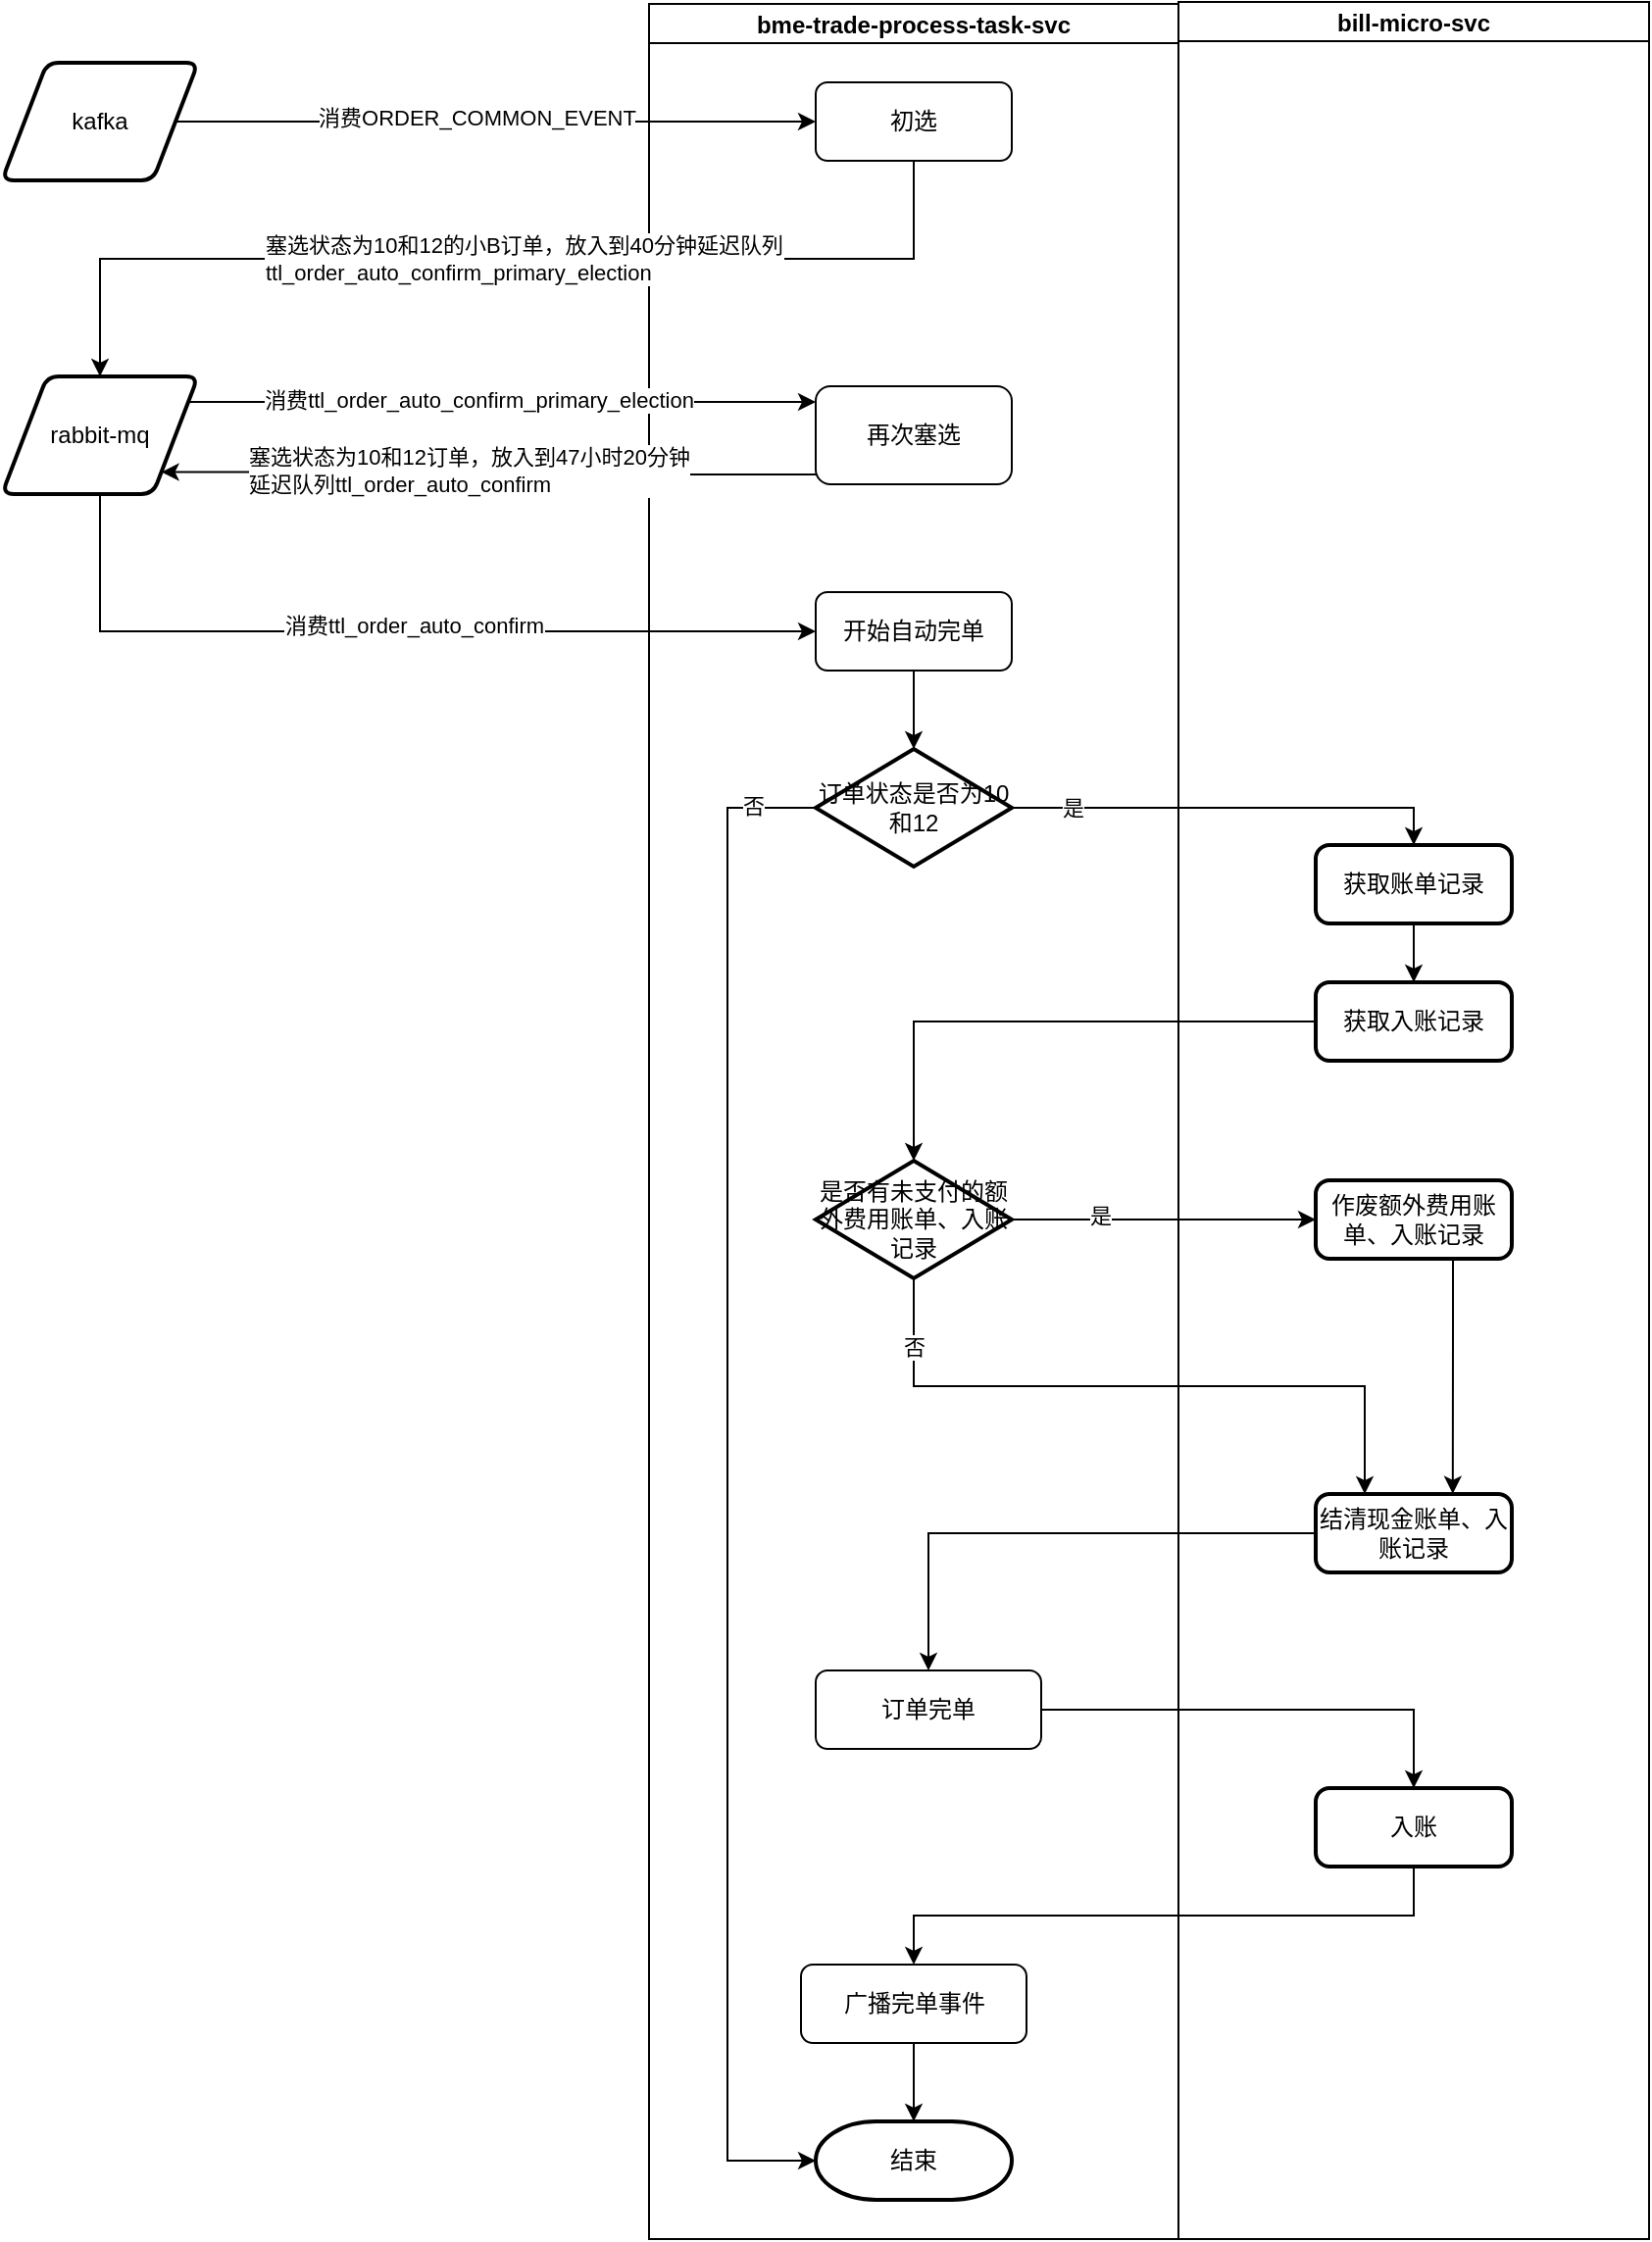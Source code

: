 <mxfile version="13.9.2" type="github">
  <diagram id="C5RBs43oDa-KdzZeNtuy" name="Page-1">
    <mxGraphModel dx="1773" dy="511" grid="1" gridSize="10" guides="1" tooltips="1" connect="1" arrows="1" fold="1" page="1" pageScale="1" pageWidth="827" pageHeight="1169" math="0" shadow="0">
      <root>
        <mxCell id="WIyWlLk6GJQsqaUBKTNV-0" />
        <mxCell id="WIyWlLk6GJQsqaUBKTNV-1" parent="WIyWlLk6GJQsqaUBKTNV-0" />
        <mxCell id="dpUTiGBEQGTl2xIY1mlT-2" value="bme-trade-process-task-svc" style="swimlane;startSize=20;" parent="WIyWlLk6GJQsqaUBKTNV-1" vertex="1">
          <mxGeometry x="190" y="180" width="270" height="1140" as="geometry" />
        </mxCell>
        <mxCell id="dpUTiGBEQGTl2xIY1mlT-5" value="初选" style="rounded=1;whiteSpace=wrap;html=1;" parent="dpUTiGBEQGTl2xIY1mlT-2" vertex="1">
          <mxGeometry x="85" y="40" width="100" height="40" as="geometry" />
        </mxCell>
        <mxCell id="dpUTiGBEQGTl2xIY1mlT-6" value="再次塞选" style="rounded=1;whiteSpace=wrap;html=1;" parent="dpUTiGBEQGTl2xIY1mlT-2" vertex="1">
          <mxGeometry x="85" y="195" width="100" height="50" as="geometry" />
        </mxCell>
        <mxCell id="dpUTiGBEQGTl2xIY1mlT-55" style="edgeStyle=orthogonalEdgeStyle;rounded=0;orthogonalLoop=1;jettySize=auto;html=1;entryX=0.5;entryY=0;entryDx=0;entryDy=0;entryPerimeter=0;" parent="dpUTiGBEQGTl2xIY1mlT-2" source="dpUTiGBEQGTl2xIY1mlT-17" target="dpUTiGBEQGTl2xIY1mlT-54" edge="1">
          <mxGeometry relative="1" as="geometry" />
        </mxCell>
        <mxCell id="dpUTiGBEQGTl2xIY1mlT-17" value="开始自动完单" style="rounded=1;whiteSpace=wrap;html=1;" parent="dpUTiGBEQGTl2xIY1mlT-2" vertex="1">
          <mxGeometry x="85" y="300" width="100" height="40" as="geometry" />
        </mxCell>
        <mxCell id="dpUTiGBEQGTl2xIY1mlT-40" value="订单完单" style="rounded=1;whiteSpace=wrap;html=1;" parent="dpUTiGBEQGTl2xIY1mlT-2" vertex="1">
          <mxGeometry x="85" y="850" width="115" height="40" as="geometry" />
        </mxCell>
        <mxCell id="dpUTiGBEQGTl2xIY1mlT-46" style="edgeStyle=orthogonalEdgeStyle;rounded=0;orthogonalLoop=1;jettySize=auto;html=1;entryX=0.5;entryY=0;entryDx=0;entryDy=0;entryPerimeter=0;" parent="dpUTiGBEQGTl2xIY1mlT-2" source="dpUTiGBEQGTl2xIY1mlT-41" target="dpUTiGBEQGTl2xIY1mlT-45" edge="1">
          <mxGeometry relative="1" as="geometry" />
        </mxCell>
        <mxCell id="dpUTiGBEQGTl2xIY1mlT-41" value="广播完单事件" style="rounded=1;whiteSpace=wrap;html=1;" parent="dpUTiGBEQGTl2xIY1mlT-2" vertex="1">
          <mxGeometry x="77.5" y="1000" width="115" height="40" as="geometry" />
        </mxCell>
        <mxCell id="dpUTiGBEQGTl2xIY1mlT-45" value="结束" style="strokeWidth=2;html=1;shape=mxgraph.flowchart.terminator;whiteSpace=wrap;" parent="dpUTiGBEQGTl2xIY1mlT-2" vertex="1">
          <mxGeometry x="85" y="1080" width="100" height="40" as="geometry" />
        </mxCell>
        <mxCell id="dpUTiGBEQGTl2xIY1mlT-54" value="订单状态是否为10和12" style="strokeWidth=2;html=1;shape=mxgraph.flowchart.decision;whiteSpace=wrap;" parent="dpUTiGBEQGTl2xIY1mlT-2" vertex="1">
          <mxGeometry x="85" y="380" width="100" height="60" as="geometry" />
        </mxCell>
        <mxCell id="dpUTiGBEQGTl2xIY1mlT-56" style="edgeStyle=orthogonalEdgeStyle;rounded=0;orthogonalLoop=1;jettySize=auto;html=1;entryX=0;entryY=0.5;entryDx=0;entryDy=0;entryPerimeter=0;exitX=0;exitY=0.5;exitDx=0;exitDy=0;exitPerimeter=0;" parent="dpUTiGBEQGTl2xIY1mlT-2" source="dpUTiGBEQGTl2xIY1mlT-54" target="dpUTiGBEQGTl2xIY1mlT-45" edge="1">
          <mxGeometry relative="1" as="geometry">
            <mxPoint x="60" y="690" as="targetPoint" />
            <Array as="points">
              <mxPoint x="40" y="410" />
              <mxPoint x="40" y="1100" />
            </Array>
          </mxGeometry>
        </mxCell>
        <mxCell id="dpUTiGBEQGTl2xIY1mlT-76" value="否" style="edgeLabel;html=1;align=center;verticalAlign=middle;resizable=0;points=[];" parent="dpUTiGBEQGTl2xIY1mlT-56" vertex="1" connectable="0">
          <mxGeometry x="-0.917" y="-1" relative="1" as="geometry">
            <mxPoint as="offset" />
          </mxGeometry>
        </mxCell>
        <mxCell id="dpUTiGBEQGTl2xIY1mlT-61" value="是否有未支付的额外费用账单、入账记录" style="strokeWidth=2;html=1;shape=mxgraph.flowchart.decision;whiteSpace=wrap;" parent="dpUTiGBEQGTl2xIY1mlT-2" vertex="1">
          <mxGeometry x="85" y="590" width="100" height="60" as="geometry" />
        </mxCell>
        <mxCell id="dpUTiGBEQGTl2xIY1mlT-3" value="bill-micro-svc" style="swimlane;startSize=20;" parent="WIyWlLk6GJQsqaUBKTNV-1" vertex="1">
          <mxGeometry x="460" y="179" width="240" height="1141" as="geometry" />
        </mxCell>
        <mxCell id="dpUTiGBEQGTl2xIY1mlT-59" style="edgeStyle=orthogonalEdgeStyle;rounded=0;orthogonalLoop=1;jettySize=auto;html=1;exitX=0.5;exitY=1;exitDx=0;exitDy=0;entryX=0.5;entryY=0;entryDx=0;entryDy=0;" parent="dpUTiGBEQGTl2xIY1mlT-3" source="dpUTiGBEQGTl2xIY1mlT-48" target="dpUTiGBEQGTl2xIY1mlT-49" edge="1">
          <mxGeometry relative="1" as="geometry" />
        </mxCell>
        <mxCell id="dpUTiGBEQGTl2xIY1mlT-48" value="获取账单记录" style="rounded=1;whiteSpace=wrap;html=1;absoluteArcSize=1;arcSize=14;strokeWidth=2;" parent="dpUTiGBEQGTl2xIY1mlT-3" vertex="1">
          <mxGeometry x="70" y="430" width="100" height="40" as="geometry" />
        </mxCell>
        <mxCell id="dpUTiGBEQGTl2xIY1mlT-49" value="获取入账记录" style="rounded=1;whiteSpace=wrap;html=1;absoluteArcSize=1;arcSize=14;strokeWidth=2;" parent="dpUTiGBEQGTl2xIY1mlT-3" vertex="1">
          <mxGeometry x="70" y="500" width="100" height="40" as="geometry" />
        </mxCell>
        <mxCell id="dpUTiGBEQGTl2xIY1mlT-75" style="edgeStyle=orthogonalEdgeStyle;rounded=0;orthogonalLoop=1;jettySize=auto;html=1;entryX=0.699;entryY=-0.004;entryDx=0;entryDy=0;entryPerimeter=0;" parent="dpUTiGBEQGTl2xIY1mlT-3" source="dpUTiGBEQGTl2xIY1mlT-50" target="dpUTiGBEQGTl2xIY1mlT-51" edge="1">
          <mxGeometry relative="1" as="geometry">
            <Array as="points">
              <mxPoint x="140" y="671" />
              <mxPoint x="140" y="671" />
            </Array>
          </mxGeometry>
        </mxCell>
        <mxCell id="dpUTiGBEQGTl2xIY1mlT-50" value="作废额外费用账单、入账记录" style="rounded=1;whiteSpace=wrap;html=1;absoluteArcSize=1;arcSize=14;strokeWidth=2;" parent="dpUTiGBEQGTl2xIY1mlT-3" vertex="1">
          <mxGeometry x="70" y="601" width="100" height="40" as="geometry" />
        </mxCell>
        <mxCell id="dpUTiGBEQGTl2xIY1mlT-51" value="结清现金账单、入账记录" style="rounded=1;whiteSpace=wrap;html=1;absoluteArcSize=1;arcSize=14;strokeWidth=2;" parent="dpUTiGBEQGTl2xIY1mlT-3" vertex="1">
          <mxGeometry x="70" y="761" width="100" height="40" as="geometry" />
        </mxCell>
        <mxCell id="dpUTiGBEQGTl2xIY1mlT-52" value="入账" style="rounded=1;whiteSpace=wrap;html=1;absoluteArcSize=1;arcSize=14;strokeWidth=2;" parent="dpUTiGBEQGTl2xIY1mlT-3" vertex="1">
          <mxGeometry x="70" y="911" width="100" height="40" as="geometry" />
        </mxCell>
        <mxCell id="dpUTiGBEQGTl2xIY1mlT-7" style="edgeStyle=orthogonalEdgeStyle;rounded=0;orthogonalLoop=1;jettySize=auto;html=1;entryX=0;entryY=0.5;entryDx=0;entryDy=0;exitX=1;exitY=0.5;exitDx=0;exitDy=0;" parent="WIyWlLk6GJQsqaUBKTNV-1" source="dpUTiGBEQGTl2xIY1mlT-9" target="dpUTiGBEQGTl2xIY1mlT-5" edge="1">
          <mxGeometry relative="1" as="geometry">
            <mxPoint x="140" y="240" as="sourcePoint" />
          </mxGeometry>
        </mxCell>
        <mxCell id="dpUTiGBEQGTl2xIY1mlT-20" value="&lt;span style=&quot;color: rgba(0 , 0 , 0 , 0) ; font-family: monospace ; font-size: 0px ; background-color: rgb(248 , 249 , 250)&quot;&gt;%3CmxGraphModel%3E%3Croot%3E%3CmxCell%20id%3D%220%22%2F%3E%3CmxCell%20id%3D%221%22%20parent%3D%220%22%2F%3E%3CmxCell%20id%3D%222%22%20value%3D%22%E6%B6%88%E8%B4%B9%E5%B0%8Fb%E8%AE%A2%E5%8D%95%26lt%3Bbr%26gt%3B%E2%80%9C%E5%8F%B8%E6%9C%BA%E5%AE%8C%E5%8D%95%E2%80%9D%E4%B8%8E%E2%80%9C%E7%8E%B0%E9%87%91%E7%BB%93%E6%B8%85%E2%80%9D%E4%BA%8B%E4%BB%B6%26lt%3Bbr%26gt%3B%EF%BC%88%E5%8D%B3%E8%AE%A2%E5%8D%95%E7%8A%B6%E6%80%81%E4%B8%BA10%E5%92%8C12%EF%BC%89%22%20style%3D%22edgeLabel%3Bhtml%3D1%3Balign%3Dcenter%3BverticalAlign%3Dmiddle%3Bresizable%3D0%3Bpoints%3D%5B%5D%3B%22%20vertex%3D%221%22%20connectable%3D%220%22%20parent%3D%221%22%3E%3CmxGeometry%20x%3D%22193.333%22%20y%3D%22239.0%22%20as%3D%22geometry%22%2F%3E%3C%2FmxCell%3E%3C%2Froot%3E%3C%2FmxGraphModel%3E&lt;/span&gt;" style="edgeLabel;html=1;align=center;verticalAlign=middle;resizable=0;points=[];" parent="dpUTiGBEQGTl2xIY1mlT-7" vertex="1" connectable="0">
          <mxGeometry x="-0.287" y="-2" relative="1" as="geometry">
            <mxPoint as="offset" />
          </mxGeometry>
        </mxCell>
        <mxCell id="dpUTiGBEQGTl2xIY1mlT-27" value="消费ORDER_COMMON_EVENT" style="edgeLabel;html=1;align=center;verticalAlign=middle;resizable=0;points=[];" parent="dpUTiGBEQGTl2xIY1mlT-7" vertex="1" connectable="0">
          <mxGeometry x="-0.204" y="2" relative="1" as="geometry">
            <mxPoint x="23.17" as="offset" />
          </mxGeometry>
        </mxCell>
        <mxCell id="dpUTiGBEQGTl2xIY1mlT-9" value="kafka" style="shape=parallelogram;html=1;strokeWidth=2;perimeter=parallelogramPerimeter;whiteSpace=wrap;rounded=1;arcSize=12;size=0.23;" parent="WIyWlLk6GJQsqaUBKTNV-1" vertex="1">
          <mxGeometry x="-140" y="210" width="100" height="60" as="geometry" />
        </mxCell>
        <mxCell id="dpUTiGBEQGTl2xIY1mlT-12" style="edgeStyle=orthogonalEdgeStyle;rounded=0;orthogonalLoop=1;jettySize=auto;html=1;exitX=1;exitY=0.25;exitDx=0;exitDy=0;" parent="WIyWlLk6GJQsqaUBKTNV-1" source="dpUTiGBEQGTl2xIY1mlT-10" edge="1">
          <mxGeometry relative="1" as="geometry">
            <mxPoint x="275" y="383" as="targetPoint" />
            <Array as="points">
              <mxPoint x="-46" y="383" />
              <mxPoint x="275" y="383" />
            </Array>
          </mxGeometry>
        </mxCell>
        <mxCell id="dpUTiGBEQGTl2xIY1mlT-26" value="消费&lt;span style=&quot;text-align: left&quot;&gt;ttl_order_auto_confirm_primary_election&lt;/span&gt;" style="edgeLabel;html=1;align=center;verticalAlign=middle;resizable=0;points=[];" parent="dpUTiGBEQGTl2xIY1mlT-12" vertex="1" connectable="0">
          <mxGeometry x="-0.059" y="1" relative="1" as="geometry">
            <mxPoint as="offset" />
          </mxGeometry>
        </mxCell>
        <mxCell id="dpUTiGBEQGTl2xIY1mlT-18" style="edgeStyle=orthogonalEdgeStyle;rounded=0;orthogonalLoop=1;jettySize=auto;html=1;entryX=0;entryY=0.5;entryDx=0;entryDy=0;exitX=0.5;exitY=1;exitDx=0;exitDy=0;" parent="WIyWlLk6GJQsqaUBKTNV-1" source="dpUTiGBEQGTl2xIY1mlT-10" target="dpUTiGBEQGTl2xIY1mlT-17" edge="1">
          <mxGeometry relative="1" as="geometry" />
        </mxCell>
        <mxCell id="dpUTiGBEQGTl2xIY1mlT-77" value="消费&lt;span style=&quot;text-align: left&quot;&gt;ttl_order_auto_confirm&lt;/span&gt;" style="edgeLabel;html=1;align=center;verticalAlign=middle;resizable=0;points=[];" parent="dpUTiGBEQGTl2xIY1mlT-18" vertex="1" connectable="0">
          <mxGeometry x="0.058" y="3" relative="1" as="geometry">
            <mxPoint as="offset" />
          </mxGeometry>
        </mxCell>
        <mxCell id="dpUTiGBEQGTl2xIY1mlT-10" value="rabbit-mq" style="shape=parallelogram;html=1;strokeWidth=2;perimeter=parallelogramPerimeter;whiteSpace=wrap;rounded=1;arcSize=12;size=0.23;" parent="WIyWlLk6GJQsqaUBKTNV-1" vertex="1">
          <mxGeometry x="-140" y="370" width="100" height="60" as="geometry" />
        </mxCell>
        <mxCell id="dpUTiGBEQGTl2xIY1mlT-11" style="edgeStyle=orthogonalEdgeStyle;rounded=0;orthogonalLoop=1;jettySize=auto;html=1;entryX=0.5;entryY=0;entryDx=0;entryDy=0;exitX=0.5;exitY=1;exitDx=0;exitDy=0;" parent="WIyWlLk6GJQsqaUBKTNV-1" source="dpUTiGBEQGTl2xIY1mlT-5" target="dpUTiGBEQGTl2xIY1mlT-10" edge="1">
          <mxGeometry relative="1" as="geometry">
            <Array as="points">
              <mxPoint x="325" y="310" />
              <mxPoint x="-90" y="310" />
            </Array>
          </mxGeometry>
        </mxCell>
        <mxCell id="dpUTiGBEQGTl2xIY1mlT-23" value="&lt;div style=&quot;text-align: left&quot;&gt;塞选状态为10和12的小B订单，放入到40分钟延迟队列&lt;br&gt;&lt;/div&gt;&lt;div style=&quot;text-align: left&quot;&gt;ttl_order_auto_confirm_primary_election&lt;br&gt;&lt;/div&gt;" style="edgeLabel;html=1;align=center;verticalAlign=middle;resizable=0;points=[];" parent="dpUTiGBEQGTl2xIY1mlT-11" vertex="1" connectable="0">
          <mxGeometry x="-0.052" y="-1" relative="1" as="geometry">
            <mxPoint y="1" as="offset" />
          </mxGeometry>
        </mxCell>
        <mxCell id="dpUTiGBEQGTl2xIY1mlT-16" style="edgeStyle=orthogonalEdgeStyle;rounded=0;orthogonalLoop=1;jettySize=auto;html=1;exitX=0.003;exitY=0.9;exitDx=0;exitDy=0;exitPerimeter=0;entryX=1;entryY=1;entryDx=0;entryDy=0;" parent="WIyWlLk6GJQsqaUBKTNV-1" source="dpUTiGBEQGTl2xIY1mlT-6" target="dpUTiGBEQGTl2xIY1mlT-10" edge="1">
          <mxGeometry relative="1" as="geometry">
            <mxPoint x="274" y="420" as="sourcePoint" />
            <mxPoint x="-55" y="420" as="targetPoint" />
            <Array as="points" />
          </mxGeometry>
        </mxCell>
        <mxCell id="dpUTiGBEQGTl2xIY1mlT-29" value="塞选状态为&lt;span&gt;10和12订单，放入到47小时20分钟&lt;br&gt;延迟队列&lt;/span&gt;&lt;span style=&quot;font-size: 11px&quot;&gt;ttl_order_auto_confirm&lt;/span&gt;" style="edgeLabel;html=1;align=left;verticalAlign=middle;resizable=0;points=[];" parent="dpUTiGBEQGTl2xIY1mlT-16" vertex="1" connectable="0">
          <mxGeometry x="0.098" y="-1" relative="1" as="geometry">
            <mxPoint x="-108.75" as="offset" />
          </mxGeometry>
        </mxCell>
        <mxCell id="dpUTiGBEQGTl2xIY1mlT-57" style="edgeStyle=orthogonalEdgeStyle;rounded=0;orthogonalLoop=1;jettySize=auto;html=1;entryX=0.5;entryY=0;entryDx=0;entryDy=0;exitX=1;exitY=0.5;exitDx=0;exitDy=0;exitPerimeter=0;" parent="WIyWlLk6GJQsqaUBKTNV-1" source="dpUTiGBEQGTl2xIY1mlT-54" target="dpUTiGBEQGTl2xIY1mlT-48" edge="1">
          <mxGeometry relative="1" as="geometry">
            <mxPoint x="325" y="630" as="sourcePoint" />
            <Array as="points">
              <mxPoint x="580" y="590" />
            </Array>
          </mxGeometry>
        </mxCell>
        <mxCell id="dpUTiGBEQGTl2xIY1mlT-74" value="是" style="edgeLabel;html=1;align=center;verticalAlign=middle;resizable=0;points=[];" parent="dpUTiGBEQGTl2xIY1mlT-57" vertex="1" connectable="0">
          <mxGeometry x="-0.723" relative="1" as="geometry">
            <mxPoint as="offset" />
          </mxGeometry>
        </mxCell>
        <mxCell id="dpUTiGBEQGTl2xIY1mlT-62" style="edgeStyle=orthogonalEdgeStyle;rounded=0;orthogonalLoop=1;jettySize=auto;html=1;entryX=0.5;entryY=0;entryDx=0;entryDy=0;entryPerimeter=0;" parent="WIyWlLk6GJQsqaUBKTNV-1" source="dpUTiGBEQGTl2xIY1mlT-49" target="dpUTiGBEQGTl2xIY1mlT-61" edge="1">
          <mxGeometry relative="1" as="geometry" />
        </mxCell>
        <mxCell id="dpUTiGBEQGTl2xIY1mlT-68" style="edgeStyle=orthogonalEdgeStyle;rounded=0;orthogonalLoop=1;jettySize=auto;html=1;entryX=0;entryY=0.5;entryDx=0;entryDy=0;" parent="WIyWlLk6GJQsqaUBKTNV-1" source="dpUTiGBEQGTl2xIY1mlT-61" target="dpUTiGBEQGTl2xIY1mlT-50" edge="1">
          <mxGeometry relative="1" as="geometry" />
        </mxCell>
        <mxCell id="dpUTiGBEQGTl2xIY1mlT-69" value="是" style="edgeLabel;html=1;align=center;verticalAlign=middle;resizable=0;points=[];" parent="dpUTiGBEQGTl2xIY1mlT-68" vertex="1" connectable="0">
          <mxGeometry x="-0.419" y="2" relative="1" as="geometry">
            <mxPoint as="offset" />
          </mxGeometry>
        </mxCell>
        <mxCell id="dpUTiGBEQGTl2xIY1mlT-70" style="edgeStyle=orthogonalEdgeStyle;rounded=0;orthogonalLoop=1;jettySize=auto;html=1;exitX=0.5;exitY=1;exitDx=0;exitDy=0;exitPerimeter=0;entryX=0.25;entryY=0;entryDx=0;entryDy=0;" parent="WIyWlLk6GJQsqaUBKTNV-1" source="dpUTiGBEQGTl2xIY1mlT-61" target="dpUTiGBEQGTl2xIY1mlT-51" edge="1">
          <mxGeometry relative="1" as="geometry" />
        </mxCell>
        <mxCell id="dpUTiGBEQGTl2xIY1mlT-71" value="否" style="edgeLabel;html=1;align=center;verticalAlign=middle;resizable=0;points=[];" parent="dpUTiGBEQGTl2xIY1mlT-70" vertex="1" connectable="0">
          <mxGeometry x="-0.797" relative="1" as="geometry">
            <mxPoint as="offset" />
          </mxGeometry>
        </mxCell>
        <mxCell id="F8HloyrkQwuU0cQg1n1y-0" style="edgeStyle=orthogonalEdgeStyle;rounded=0;orthogonalLoop=1;jettySize=auto;html=1;entryX=0.5;entryY=0;entryDx=0;entryDy=0;" edge="1" parent="WIyWlLk6GJQsqaUBKTNV-1" source="dpUTiGBEQGTl2xIY1mlT-51" target="dpUTiGBEQGTl2xIY1mlT-40">
          <mxGeometry relative="1" as="geometry" />
        </mxCell>
        <mxCell id="F8HloyrkQwuU0cQg1n1y-1" style="edgeStyle=orthogonalEdgeStyle;rounded=0;orthogonalLoop=1;jettySize=auto;html=1;entryX=0.5;entryY=0;entryDx=0;entryDy=0;" edge="1" parent="WIyWlLk6GJQsqaUBKTNV-1" source="dpUTiGBEQGTl2xIY1mlT-40" target="dpUTiGBEQGTl2xIY1mlT-52">
          <mxGeometry relative="1" as="geometry" />
        </mxCell>
        <mxCell id="F8HloyrkQwuU0cQg1n1y-2" style="edgeStyle=orthogonalEdgeStyle;rounded=0;orthogonalLoop=1;jettySize=auto;html=1;exitX=0.5;exitY=1;exitDx=0;exitDy=0;entryX=0.5;entryY=0;entryDx=0;entryDy=0;" edge="1" parent="WIyWlLk6GJQsqaUBKTNV-1" source="dpUTiGBEQGTl2xIY1mlT-52" target="dpUTiGBEQGTl2xIY1mlT-41">
          <mxGeometry relative="1" as="geometry" />
        </mxCell>
      </root>
    </mxGraphModel>
  </diagram>
</mxfile>
